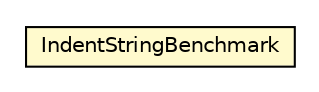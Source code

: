 #!/usr/local/bin/dot
#
# Class diagram 
# Generated by UMLGraph version R5_6-24-gf6e263 (http://www.umlgraph.org/)
#

digraph G {
	edge [fontname="Helvetica",fontsize=10,labelfontname="Helvetica",labelfontsize=10];
	node [fontname="Helvetica",fontsize=10,shape=plaintext];
	nodesep=0.25;
	ranksep=0.5;
	// net.trajano.jetng.test.IndentStringBenchmark
	c49 [label=<<table title="net.trajano.jetng.test.IndentStringBenchmark" border="0" cellborder="1" cellspacing="0" cellpadding="2" port="p" bgcolor="lemonChiffon" href="./IndentStringBenchmark.html">
		<tr><td><table border="0" cellspacing="0" cellpadding="1">
<tr><td align="center" balign="center"> IndentStringBenchmark </td></tr>
		</table></td></tr>
		</table>>, URL="./IndentStringBenchmark.html", fontname="Helvetica", fontcolor="black", fontsize=10.0];
}

